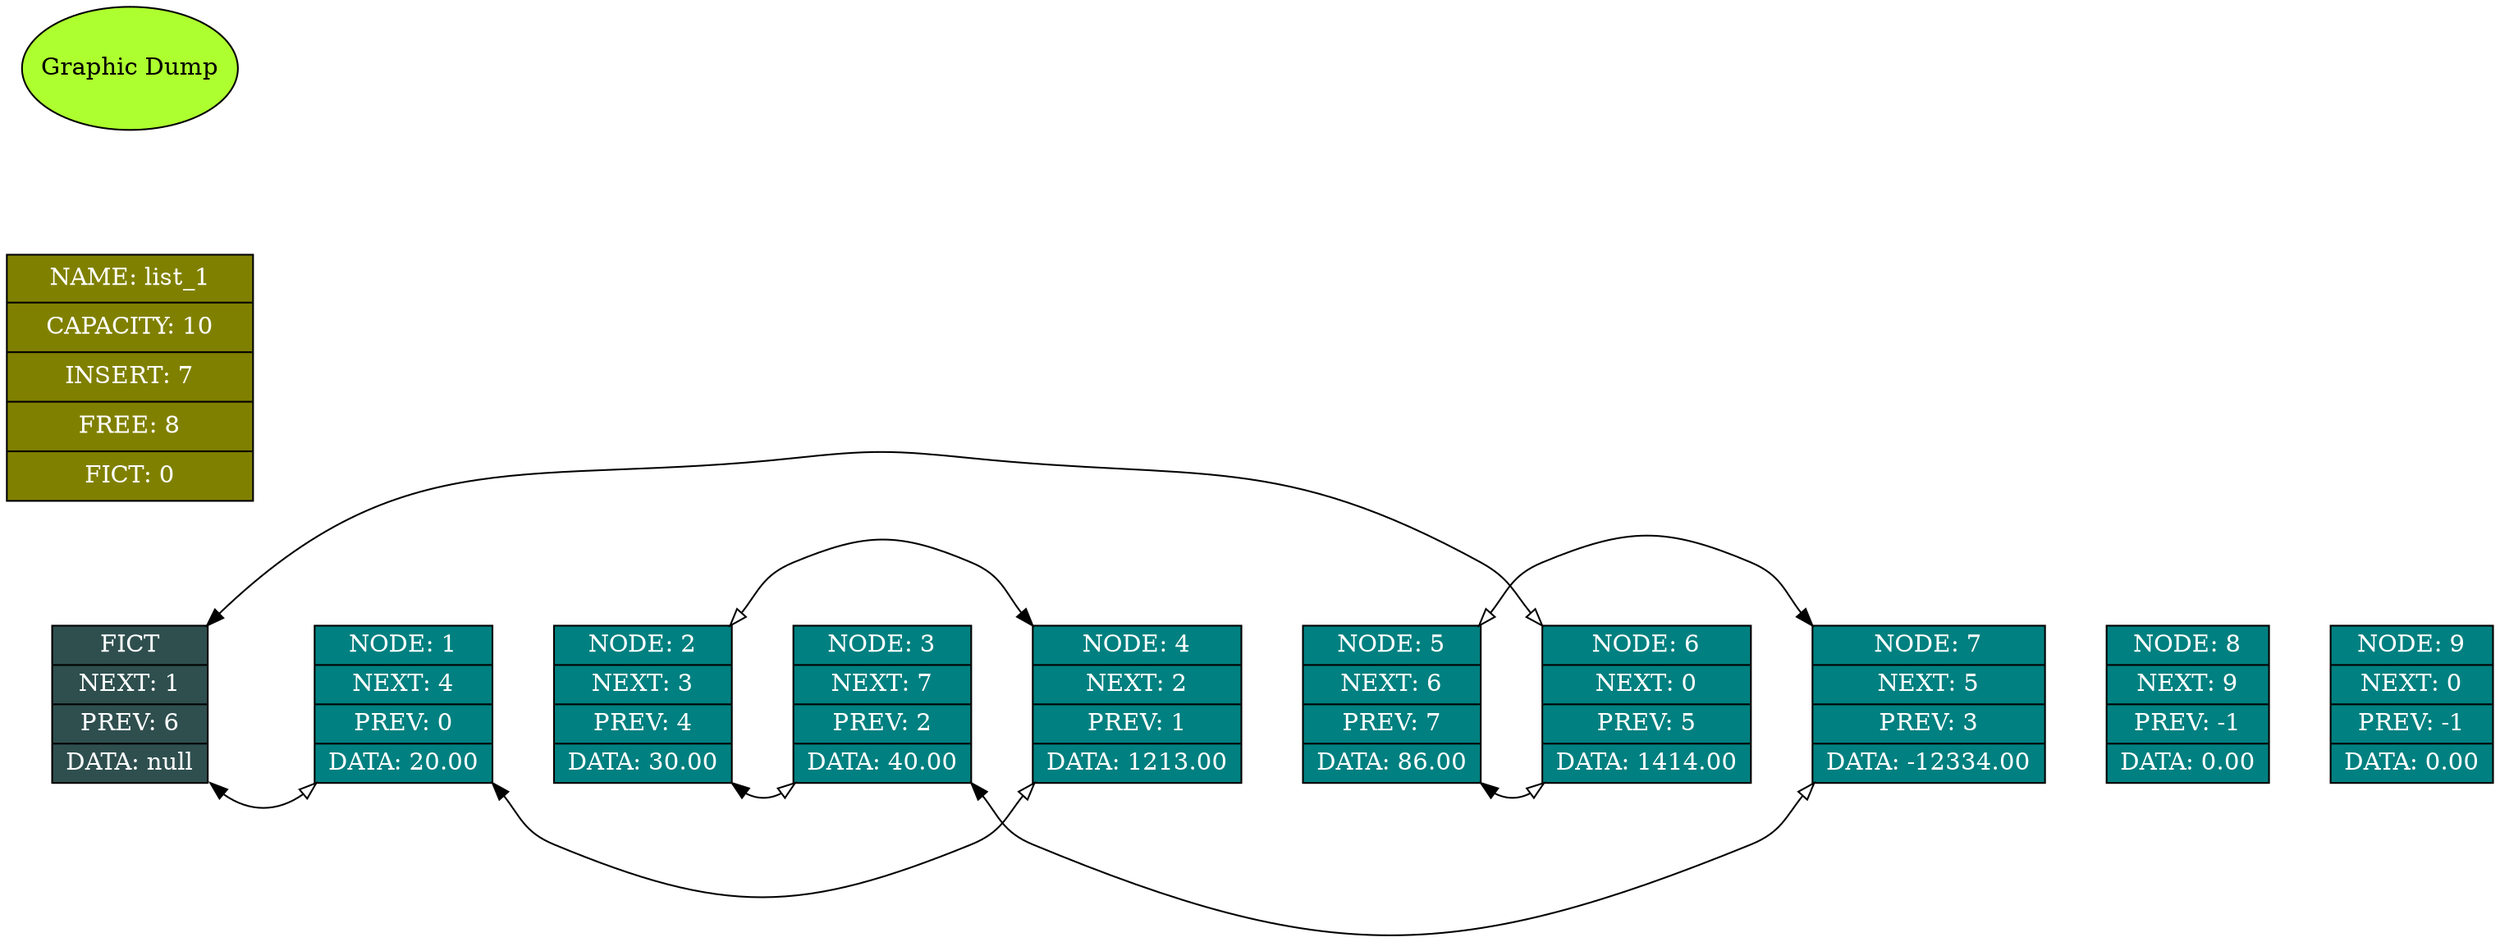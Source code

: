 digraph LIST
{
	graph [dpi = 200, nodesep = 1];
	rankdir = LR;

	subgraph LISTS
	{
		node [shape = record, style = "filled", fillcolor = "teal", fontcolor = "white"];
		edge [maxlen = 2, penwidth = 1, arrowhead = "empty", weight = 0, dir = "both"];
			l_elem_0 [label = "<name> FICT | <next> NEXT: 1 | <prev> PREV: 6 | <data> DATA: null", fillcolor = "darkslategray"];
			l_elem_1 [label = "<name> NODE: 1 | <next> NEXT: 4 | <prev> PREV: 0 | <data> DATA: 20.00"];
			l_elem_2 [label = "<name> NODE: 2 | <next> NEXT: 3 | <prev> PREV: 4 | <data> DATA: 30.00"];
			l_elem_3 [label = "<name> NODE: 3 | <next> NEXT: 7 | <prev> PREV: 2 | <data> DATA: 40.00"];
			l_elem_4 [label = "<name> NODE: 4 | <next> NEXT: 2 | <prev> PREV: 1 | <data> DATA: 1213.00"];
			l_elem_5 [label = "<name> NODE: 5 | <next> NEXT: 6 | <prev> PREV: 7 | <data> DATA: 86.00"];
			l_elem_6 [label = "<name> NODE: 6 | <next> NEXT: 0 | <prev> PREV: 5 | <data> DATA: 1414.00"];
			l_elem_7 [label = "<name> NODE: 7 | <next> NEXT: 5 | <prev> PREV: 3 | <data> DATA: -12334.00"];
			l_elem_8 [label = "<name> NODE: 8 | <next> NEXT: 9 | <prev> PREV: -1 | <data> DATA: 0.00"];
			l_elem_9 [label = "<name> NODE: 9 | <next> NEXT: 0 | <prev> PREV: -1 | <data> DATA: 0.00"];
		l_elem_0->l_elem_1->l_elem_2->l_elem_3->l_elem_4->l_elem_5->l_elem_6->l_elem_7->l_elem_8->l_elem_9 [weight = 5, style = "invisible", arrowhead = "none", dir = "forward"];

		l_elem_0:se -> l_elem_1:sw;
		l_elem_0:ne -> l_elem_6:nw;
		l_elem_1:se -> l_elem_4:sw;
		l_elem_2:se -> l_elem_3:sw;
		l_elem_3:se -> l_elem_7:sw;
		l_elem_4:nw -> l_elem_2:ne;
		l_elem_5:se -> l_elem_6:sw;
		l_elem_7:nw -> l_elem_5:ne;
	}

	subgraph MAIN
	{
		node	[shape = record, width = 2, height = 2, style = "filled", fillcolor = "olive", fontcolor = "white"];
		edge	[maxlen = 1 , penwidth = 1, arrowhead = "empty"];
		main	[label = "{NAME:  list_1} | {CAPACITY:  10} | {INSERT:  7} | {FREE:  8} | {FICT:  0}"];
	}

	subgraph TITLE
	{
		node 	[shape = ellipse, height = 1, style = "filled", fillcolor = "greenyellow", fontcolor = "black"];
		title 	[label = "Graphic Dump"];
	}

}
